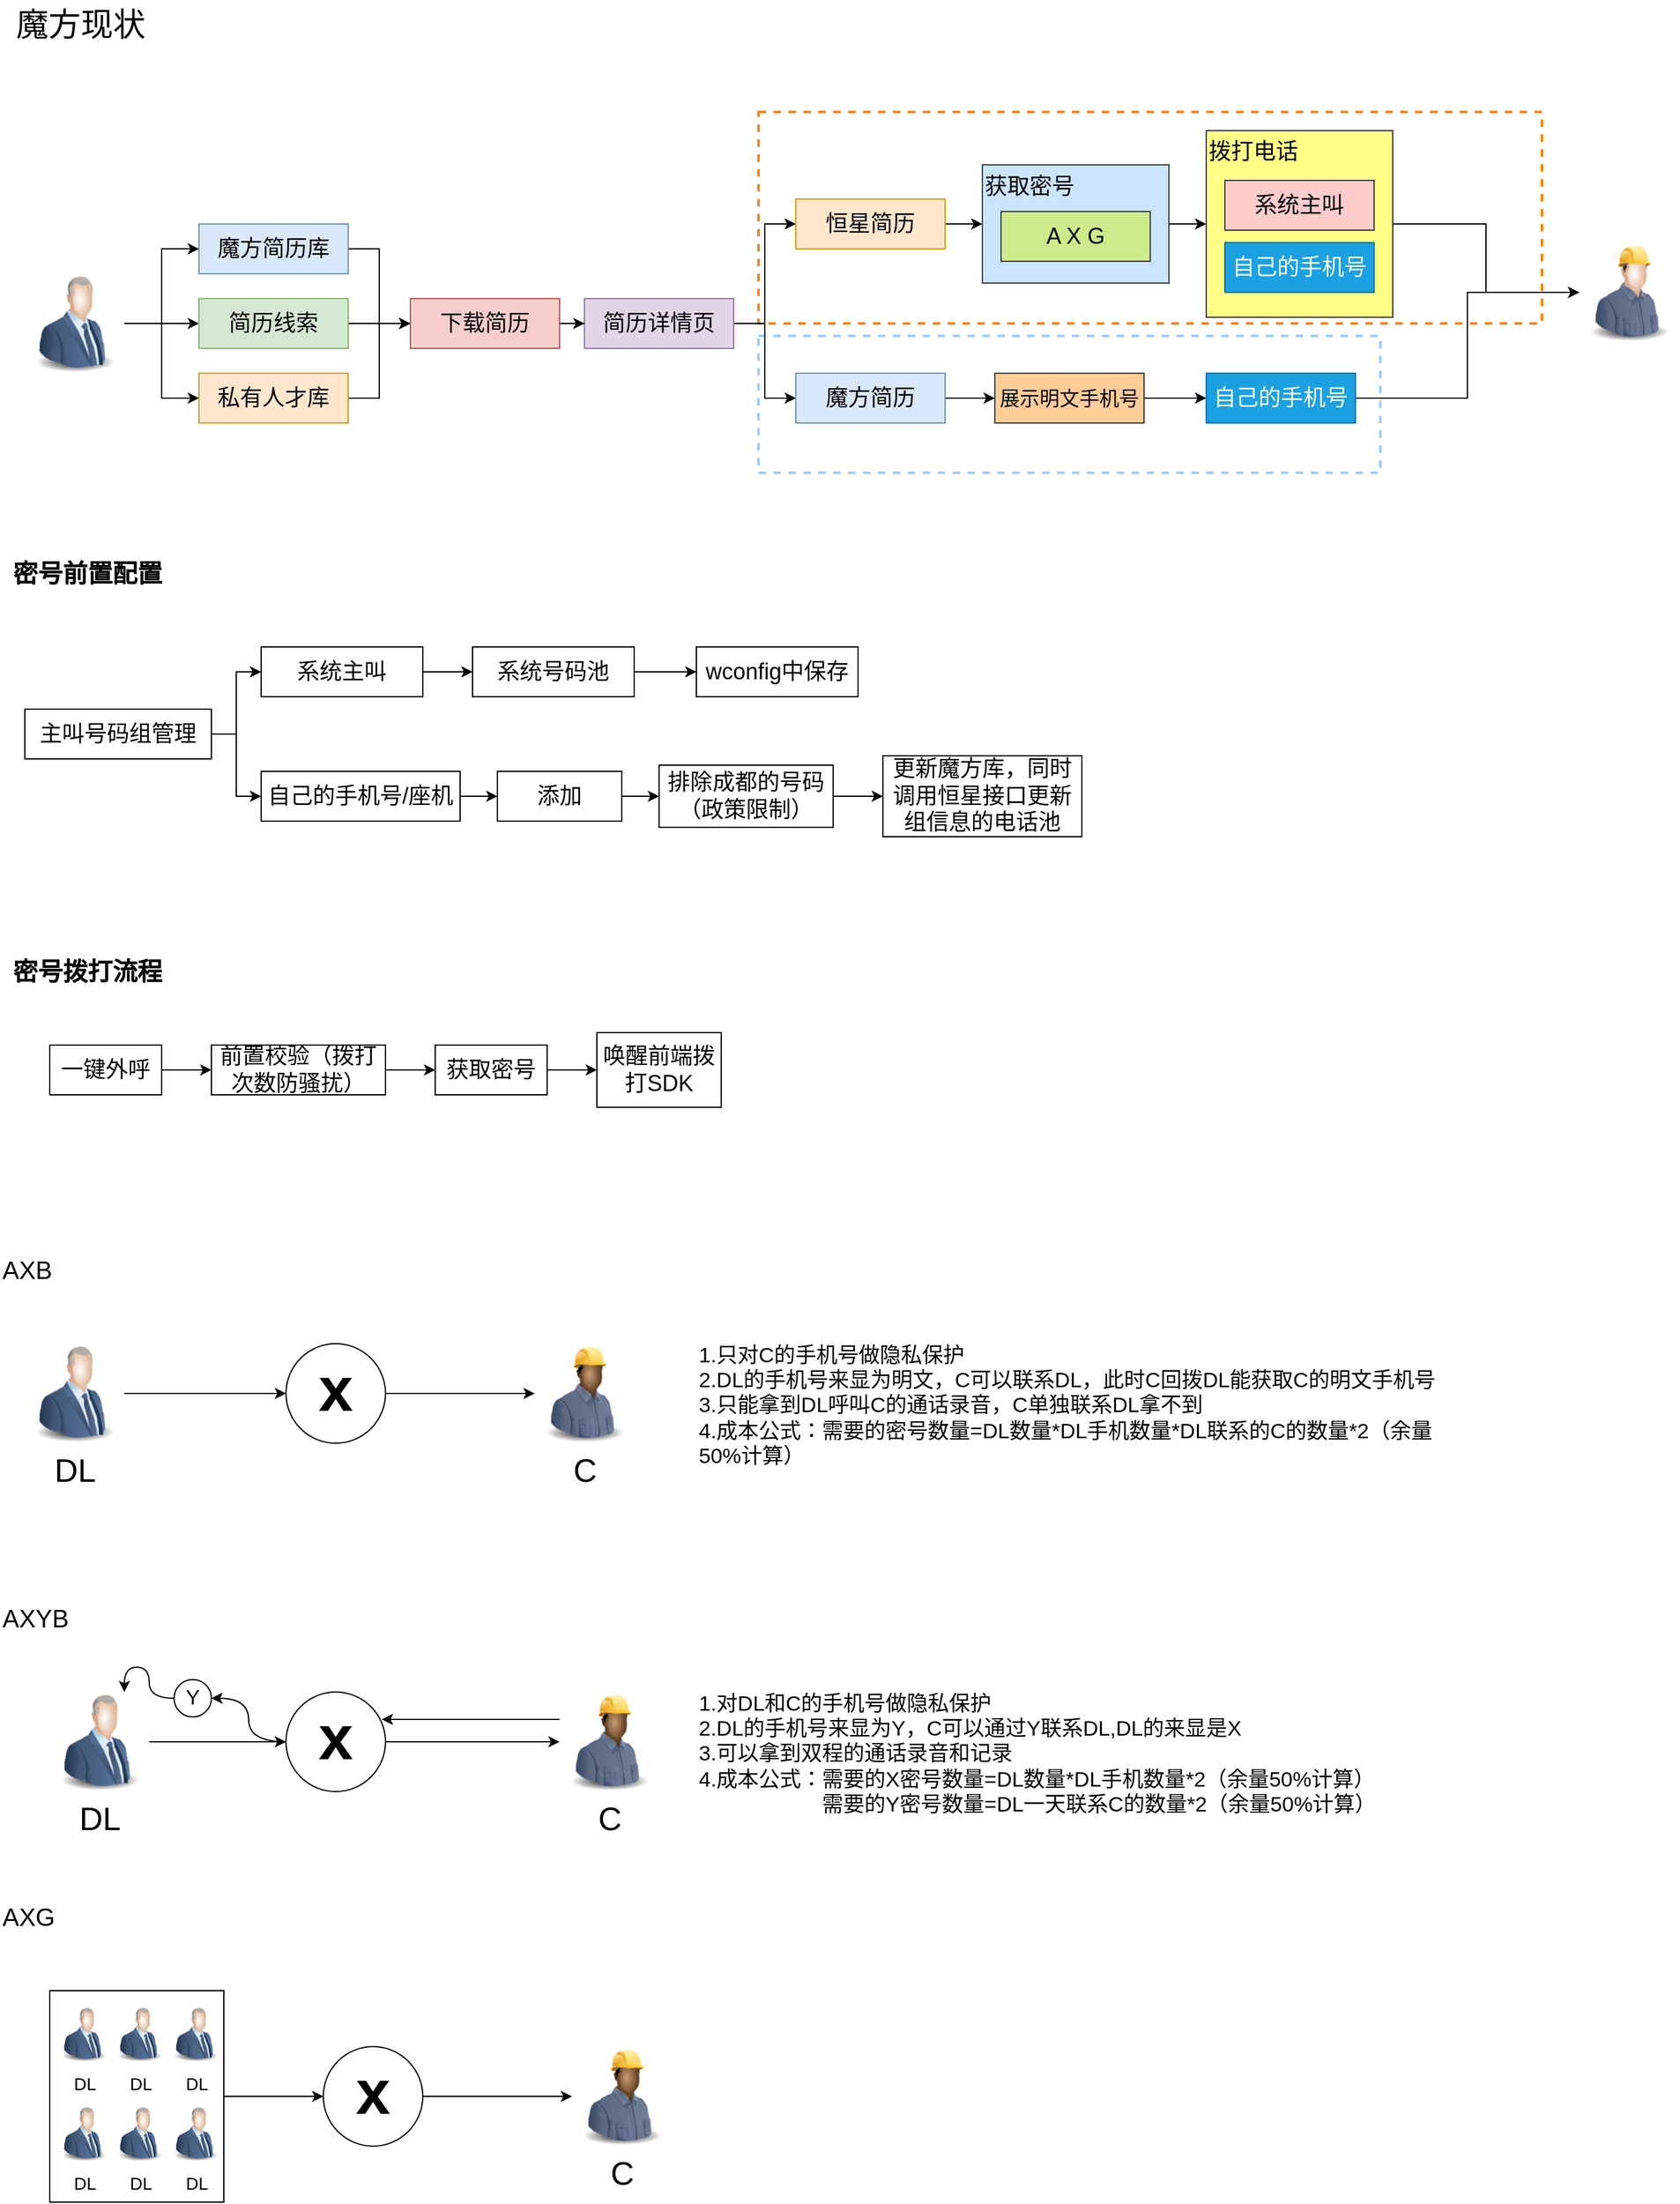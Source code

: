<mxfile version="24.2.1" type="github">
  <diagram name="第 1 页" id="c8fIhuiG2VhrQn8hY_Cm">
    <mxGraphModel dx="1834" dy="1586" grid="1" gridSize="10" guides="1" tooltips="1" connect="1" arrows="1" fold="1" page="0" pageScale="1" pageWidth="827" pageHeight="1169" math="0" shadow="0">
      <root>
        <mxCell id="0" />
        <mxCell id="1" parent="0" />
        <mxCell id="OGyPYaXYTlwn-IDak6KF-35" style="edgeStyle=orthogonalEdgeStyle;rounded=0;orthogonalLoop=1;jettySize=auto;html=1;entryX=0;entryY=0.5;entryDx=0;entryDy=0;" edge="1" parent="1" source="OGyPYaXYTlwn-IDak6KF-34" target="OGyPYaXYTlwn-IDak6KF-27">
          <mxGeometry relative="1" as="geometry" />
        </mxCell>
        <mxCell id="OGyPYaXYTlwn-IDak6KF-34" value="" style="rounded=0;whiteSpace=wrap;html=1;" vertex="1" parent="1">
          <mxGeometry x="-280" y="960" width="140" height="170" as="geometry" />
        </mxCell>
        <mxCell id="uIM-vCdFYYvPqXACWQKx-59" value="" style="rounded=0;whiteSpace=wrap;html=1;dashed=1;strokeColor=#99CCFF;strokeWidth=2;" parent="1" vertex="1">
          <mxGeometry x="290" y="-370" width="500" height="110" as="geometry" />
        </mxCell>
        <mxCell id="uIM-vCdFYYvPqXACWQKx-58" value="" style="rounded=0;whiteSpace=wrap;html=1;dashed=1;strokeColor=#FF8000;strokeWidth=2;" parent="1" vertex="1">
          <mxGeometry x="290" y="-550" width="630" height="170" as="geometry" />
        </mxCell>
        <mxCell id="uIM-vCdFYYvPqXACWQKx-68" style="edgeStyle=orthogonalEdgeStyle;rounded=0;orthogonalLoop=1;jettySize=auto;html=1;entryX=0;entryY=0.5;entryDx=0;entryDy=0;" parent="1" source="uIM-vCdFYYvPqXACWQKx-2" target="uIM-vCdFYYvPqXACWQKx-65" edge="1">
          <mxGeometry relative="1" as="geometry" />
        </mxCell>
        <mxCell id="uIM-vCdFYYvPqXACWQKx-69" style="edgeStyle=orthogonalEdgeStyle;rounded=0;orthogonalLoop=1;jettySize=auto;html=1;entryX=0;entryY=0.5;entryDx=0;entryDy=0;" parent="1" source="uIM-vCdFYYvPqXACWQKx-2" target="uIM-vCdFYYvPqXACWQKx-67" edge="1">
          <mxGeometry relative="1" as="geometry" />
        </mxCell>
        <mxCell id="uIM-vCdFYYvPqXACWQKx-2" value="主叫号码组管理" style="rounded=0;whiteSpace=wrap;html=1;fontSize=18;" parent="1" vertex="1">
          <mxGeometry x="-300" y="-70" width="150" height="40" as="geometry" />
        </mxCell>
        <mxCell id="uIM-vCdFYYvPqXACWQKx-27" style="edgeStyle=orthogonalEdgeStyle;rounded=0;orthogonalLoop=1;jettySize=auto;html=1;entryX=0;entryY=0.5;entryDx=0;entryDy=0;" parent="1" source="uIM-vCdFYYvPqXACWQKx-7" target="uIM-vCdFYYvPqXACWQKx-25" edge="1">
          <mxGeometry relative="1" as="geometry" />
        </mxCell>
        <mxCell id="uIM-vCdFYYvPqXACWQKx-7" value="魔方简历库" style="rounded=0;whiteSpace=wrap;html=1;fontSize=18;fillColor=#dae8fc;strokeColor=#6c8ebf;" parent="1" vertex="1">
          <mxGeometry x="-160" y="-460" width="120" height="40" as="geometry" />
        </mxCell>
        <mxCell id="uIM-vCdFYYvPqXACWQKx-10" style="edgeStyle=orthogonalEdgeStyle;rounded=0;orthogonalLoop=1;jettySize=auto;html=1;entryX=0;entryY=0.5;entryDx=0;entryDy=0;" parent="1" source="uIM-vCdFYYvPqXACWQKx-9" target="uIM-vCdFYYvPqXACWQKx-7" edge="1">
          <mxGeometry relative="1" as="geometry" />
        </mxCell>
        <mxCell id="uIM-vCdFYYvPqXACWQKx-12" style="edgeStyle=orthogonalEdgeStyle;rounded=0;orthogonalLoop=1;jettySize=auto;html=1;entryX=0;entryY=0.5;entryDx=0;entryDy=0;" parent="1" source="uIM-vCdFYYvPqXACWQKx-9" target="uIM-vCdFYYvPqXACWQKx-11" edge="1">
          <mxGeometry relative="1" as="geometry" />
        </mxCell>
        <mxCell id="uIM-vCdFYYvPqXACWQKx-63" style="edgeStyle=orthogonalEdgeStyle;rounded=0;orthogonalLoop=1;jettySize=auto;html=1;entryX=0;entryY=0.5;entryDx=0;entryDy=0;" parent="1" source="uIM-vCdFYYvPqXACWQKx-9" target="uIM-vCdFYYvPqXACWQKx-62" edge="1">
          <mxGeometry relative="1" as="geometry" />
        </mxCell>
        <mxCell id="uIM-vCdFYYvPqXACWQKx-9" value="" style="image;html=1;image=img/lib/clip_art/people/Suit_Man_Blue_128x128.png" parent="1" vertex="1">
          <mxGeometry x="-300" y="-420" width="80" height="80" as="geometry" />
        </mxCell>
        <mxCell id="uIM-vCdFYYvPqXACWQKx-28" style="edgeStyle=orthogonalEdgeStyle;rounded=0;orthogonalLoop=1;jettySize=auto;html=1;entryX=0;entryY=0.5;entryDx=0;entryDy=0;" parent="1" source="uIM-vCdFYYvPqXACWQKx-11" target="uIM-vCdFYYvPqXACWQKx-25" edge="1">
          <mxGeometry relative="1" as="geometry" />
        </mxCell>
        <mxCell id="uIM-vCdFYYvPqXACWQKx-11" value="私有人才库" style="rounded=0;whiteSpace=wrap;html=1;fontSize=18;fillColor=#ffe6cc;strokeColor=#d79b00;" parent="1" vertex="1">
          <mxGeometry x="-160" y="-340" width="120" height="40" as="geometry" />
        </mxCell>
        <mxCell id="uIM-vCdFYYvPqXACWQKx-23" style="edgeStyle=orthogonalEdgeStyle;rounded=0;orthogonalLoop=1;jettySize=auto;html=1;entryX=0;entryY=0.5;entryDx=0;entryDy=0;" parent="1" source="uIM-vCdFYYvPqXACWQKx-13" target="uIM-vCdFYYvPqXACWQKx-22" edge="1">
          <mxGeometry relative="1" as="geometry" />
        </mxCell>
        <mxCell id="uIM-vCdFYYvPqXACWQKx-24" style="edgeStyle=orthogonalEdgeStyle;rounded=0;orthogonalLoop=1;jettySize=auto;html=1;entryX=0;entryY=0.5;entryDx=0;entryDy=0;" parent="1" source="uIM-vCdFYYvPqXACWQKx-13" target="uIM-vCdFYYvPqXACWQKx-19" edge="1">
          <mxGeometry relative="1" as="geometry" />
        </mxCell>
        <mxCell id="uIM-vCdFYYvPqXACWQKx-13" value="简历详情页" style="rounded=0;whiteSpace=wrap;html=1;fontSize=18;fillColor=#e1d5e7;strokeColor=#9673a6;" parent="1" vertex="1">
          <mxGeometry x="150" y="-400" width="120" height="40" as="geometry" />
        </mxCell>
        <mxCell id="uIM-vCdFYYvPqXACWQKx-30" value="" style="edgeStyle=orthogonalEdgeStyle;rounded=0;orthogonalLoop=1;jettySize=auto;html=1;" parent="1" source="uIM-vCdFYYvPqXACWQKx-19" target="uIM-vCdFYYvPqXACWQKx-29" edge="1">
          <mxGeometry relative="1" as="geometry" />
        </mxCell>
        <mxCell id="uIM-vCdFYYvPqXACWQKx-19" value="恒星简历" style="rounded=0;whiteSpace=wrap;html=1;fontSize=18;fillColor=#ffe6cc;strokeColor=#d79b00;" parent="1" vertex="1">
          <mxGeometry x="320" y="-480" width="120" height="40" as="geometry" />
        </mxCell>
        <mxCell id="uIM-vCdFYYvPqXACWQKx-34" value="" style="edgeStyle=orthogonalEdgeStyle;rounded=0;orthogonalLoop=1;jettySize=auto;html=1;" parent="1" source="uIM-vCdFYYvPqXACWQKx-22" target="uIM-vCdFYYvPqXACWQKx-33" edge="1">
          <mxGeometry relative="1" as="geometry" />
        </mxCell>
        <mxCell id="uIM-vCdFYYvPqXACWQKx-22" value="魔方简历" style="rounded=0;whiteSpace=wrap;html=1;fontSize=18;fillColor=#dae8fc;strokeColor=#6c8ebf;" parent="1" vertex="1">
          <mxGeometry x="320" y="-340" width="120" height="40" as="geometry" />
        </mxCell>
        <mxCell id="uIM-vCdFYYvPqXACWQKx-26" style="edgeStyle=orthogonalEdgeStyle;rounded=0;orthogonalLoop=1;jettySize=auto;html=1;entryX=0;entryY=0.5;entryDx=0;entryDy=0;" parent="1" source="uIM-vCdFYYvPqXACWQKx-25" target="uIM-vCdFYYvPqXACWQKx-13" edge="1">
          <mxGeometry relative="1" as="geometry" />
        </mxCell>
        <mxCell id="uIM-vCdFYYvPqXACWQKx-25" value="下载简历" style="rounded=0;whiteSpace=wrap;html=1;fontSize=18;fillColor=#f8cecc;strokeColor=#b85450;" parent="1" vertex="1">
          <mxGeometry x="10" y="-400" width="120" height="40" as="geometry" />
        </mxCell>
        <mxCell id="uIM-vCdFYYvPqXACWQKx-37" style="edgeStyle=orthogonalEdgeStyle;rounded=0;orthogonalLoop=1;jettySize=auto;html=1;entryX=0;entryY=0.5;entryDx=0;entryDy=0;" parent="1" source="uIM-vCdFYYvPqXACWQKx-29" target="uIM-vCdFYYvPqXACWQKx-31" edge="1">
          <mxGeometry relative="1" as="geometry" />
        </mxCell>
        <mxCell id="uIM-vCdFYYvPqXACWQKx-29" value="获取密号" style="rounded=0;whiteSpace=wrap;html=1;fontSize=18;align=left;verticalAlign=top;fillColor=#cce5ff;strokeColor=#36393d;" parent="1" vertex="1">
          <mxGeometry x="470" y="-507.5" width="150" height="95" as="geometry" />
        </mxCell>
        <mxCell id="uIM-vCdFYYvPqXACWQKx-56" style="edgeStyle=orthogonalEdgeStyle;rounded=0;orthogonalLoop=1;jettySize=auto;html=1;" parent="1" source="uIM-vCdFYYvPqXACWQKx-31" target="uIM-vCdFYYvPqXACWQKx-55" edge="1">
          <mxGeometry relative="1" as="geometry" />
        </mxCell>
        <mxCell id="uIM-vCdFYYvPqXACWQKx-31" value="拨打电话" style="rounded=0;whiteSpace=wrap;html=1;fontSize=18;verticalAlign=top;align=left;fillColor=#ffff88;strokeColor=#36393d;" parent="1" vertex="1">
          <mxGeometry x="650" y="-535" width="150" height="150" as="geometry" />
        </mxCell>
        <mxCell id="uIM-vCdFYYvPqXACWQKx-50" style="edgeStyle=orthogonalEdgeStyle;rounded=0;orthogonalLoop=1;jettySize=auto;html=1;entryX=0;entryY=0.5;entryDx=0;entryDy=0;" parent="1" source="uIM-vCdFYYvPqXACWQKx-33" target="uIM-vCdFYYvPqXACWQKx-49" edge="1">
          <mxGeometry relative="1" as="geometry" />
        </mxCell>
        <mxCell id="uIM-vCdFYYvPqXACWQKx-33" value="展示明文手机号" style="rounded=0;whiteSpace=wrap;html=1;fontSize=16;fillColor=#ffcc99;strokeColor=#36393d;" parent="1" vertex="1">
          <mxGeometry x="480" y="-340" width="120" height="40" as="geometry" />
        </mxCell>
        <mxCell id="uIM-vCdFYYvPqXACWQKx-57" style="edgeStyle=orthogonalEdgeStyle;rounded=0;orthogonalLoop=1;jettySize=auto;html=1;entryX=0;entryY=0.5;entryDx=0;entryDy=0;" parent="1" source="uIM-vCdFYYvPqXACWQKx-49" target="uIM-vCdFYYvPqXACWQKx-55" edge="1">
          <mxGeometry relative="1" as="geometry" />
        </mxCell>
        <mxCell id="uIM-vCdFYYvPqXACWQKx-49" value="自己的手机号" style="rounded=0;whiteSpace=wrap;html=1;fontSize=18;fillColor=#1ba1e2;strokeColor=#006EAF;fontColor=#ffffff;" parent="1" vertex="1">
          <mxGeometry x="650" y="-340" width="120" height="40" as="geometry" />
        </mxCell>
        <mxCell id="uIM-vCdFYYvPqXACWQKx-51" value="系统主叫" style="rounded=0;whiteSpace=wrap;html=1;fontSize=18;fillColor=#ffcccc;strokeColor=#36393d;" parent="1" vertex="1">
          <mxGeometry x="665" y="-495" width="120" height="40" as="geometry" />
        </mxCell>
        <mxCell id="uIM-vCdFYYvPqXACWQKx-52" value="自己的手机号" style="rounded=0;whiteSpace=wrap;html=1;fontSize=18;fillColor=#1ba1e2;strokeColor=#006EAF;fontColor=#ffffff;" parent="1" vertex="1">
          <mxGeometry x="665" y="-445" width="120" height="40" as="geometry" />
        </mxCell>
        <mxCell id="uIM-vCdFYYvPqXACWQKx-55" value="" style="image;html=1;image=img/lib/clip_art/people/Construction_Worker_Man_128x128.png" parent="1" vertex="1">
          <mxGeometry x="950" y="-445" width="80" height="80" as="geometry" />
        </mxCell>
        <mxCell id="uIM-vCdFYYvPqXACWQKx-60" value="魔方现状" style="text;html=1;strokeColor=none;fillColor=none;align=center;verticalAlign=middle;whiteSpace=wrap;rounded=0;fontSize=26;" parent="1" vertex="1">
          <mxGeometry x="-320" y="-640" width="130" height="40" as="geometry" />
        </mxCell>
        <mxCell id="uIM-vCdFYYvPqXACWQKx-61" value="A X G" style="rounded=0;whiteSpace=wrap;html=1;fontSize=18;fillColor=#cdeb8b;strokeColor=#36393d;" parent="1" vertex="1">
          <mxGeometry x="485" y="-470" width="120" height="40" as="geometry" />
        </mxCell>
        <mxCell id="uIM-vCdFYYvPqXACWQKx-64" style="edgeStyle=orthogonalEdgeStyle;rounded=0;orthogonalLoop=1;jettySize=auto;html=1;" parent="1" source="uIM-vCdFYYvPqXACWQKx-62" edge="1">
          <mxGeometry relative="1" as="geometry">
            <mxPoint x="10" y="-380" as="targetPoint" />
          </mxGeometry>
        </mxCell>
        <mxCell id="uIM-vCdFYYvPqXACWQKx-62" value="简历线索" style="rounded=0;whiteSpace=wrap;html=1;fontSize=18;fillColor=#d5e8d4;strokeColor=#82b366;" parent="1" vertex="1">
          <mxGeometry x="-160" y="-400" width="120" height="40" as="geometry" />
        </mxCell>
        <mxCell id="uIM-vCdFYYvPqXACWQKx-77" value="" style="edgeStyle=orthogonalEdgeStyle;rounded=0;orthogonalLoop=1;jettySize=auto;html=1;" parent="1" source="uIM-vCdFYYvPqXACWQKx-65" target="uIM-vCdFYYvPqXACWQKx-76" edge="1">
          <mxGeometry relative="1" as="geometry" />
        </mxCell>
        <mxCell id="uIM-vCdFYYvPqXACWQKx-65" value="系统主叫" style="rounded=0;whiteSpace=wrap;html=1;fontSize=18;" parent="1" vertex="1">
          <mxGeometry x="-110" y="-120" width="130" height="40" as="geometry" />
        </mxCell>
        <mxCell id="uIM-vCdFYYvPqXACWQKx-71" value="" style="edgeStyle=orthogonalEdgeStyle;rounded=0;orthogonalLoop=1;jettySize=auto;html=1;" parent="1" source="uIM-vCdFYYvPqXACWQKx-67" target="uIM-vCdFYYvPqXACWQKx-70" edge="1">
          <mxGeometry relative="1" as="geometry" />
        </mxCell>
        <mxCell id="uIM-vCdFYYvPqXACWQKx-67" value="自己的手机号/座机" style="rounded=0;whiteSpace=wrap;html=1;fontSize=18;" parent="1" vertex="1">
          <mxGeometry x="-110" y="-20" width="160" height="40" as="geometry" />
        </mxCell>
        <mxCell id="uIM-vCdFYYvPqXACWQKx-73" value="" style="edgeStyle=orthogonalEdgeStyle;rounded=0;orthogonalLoop=1;jettySize=auto;html=1;" parent="1" source="uIM-vCdFYYvPqXACWQKx-70" target="uIM-vCdFYYvPqXACWQKx-72" edge="1">
          <mxGeometry relative="1" as="geometry" />
        </mxCell>
        <mxCell id="uIM-vCdFYYvPqXACWQKx-70" value="添加" style="rounded=0;whiteSpace=wrap;html=1;fontSize=18;" parent="1" vertex="1">
          <mxGeometry x="80" y="-20" width="100" height="40" as="geometry" />
        </mxCell>
        <mxCell id="uIM-vCdFYYvPqXACWQKx-75" value="" style="edgeStyle=orthogonalEdgeStyle;rounded=0;orthogonalLoop=1;jettySize=auto;html=1;" parent="1" source="uIM-vCdFYYvPqXACWQKx-72" target="uIM-vCdFYYvPqXACWQKx-74" edge="1">
          <mxGeometry relative="1" as="geometry" />
        </mxCell>
        <mxCell id="uIM-vCdFYYvPqXACWQKx-72" value="排除成都的号码（政策限制）" style="rounded=0;whiteSpace=wrap;html=1;fontSize=18;" parent="1" vertex="1">
          <mxGeometry x="210" y="-25" width="140" height="50" as="geometry" />
        </mxCell>
        <mxCell id="uIM-vCdFYYvPqXACWQKx-74" value="更新魔方库，同时调用恒星接口更新组信息的电话池" style="rounded=0;whiteSpace=wrap;html=1;fontSize=18;" parent="1" vertex="1">
          <mxGeometry x="390" y="-32.5" width="160" height="65" as="geometry" />
        </mxCell>
        <mxCell id="uIM-vCdFYYvPqXACWQKx-79" value="" style="edgeStyle=orthogonalEdgeStyle;rounded=0;orthogonalLoop=1;jettySize=auto;html=1;" parent="1" source="uIM-vCdFYYvPqXACWQKx-76" target="uIM-vCdFYYvPqXACWQKx-78" edge="1">
          <mxGeometry relative="1" as="geometry" />
        </mxCell>
        <mxCell id="uIM-vCdFYYvPqXACWQKx-76" value="系统号码池" style="rounded=0;whiteSpace=wrap;html=1;fontSize=18;" parent="1" vertex="1">
          <mxGeometry x="60" y="-120" width="130" height="40" as="geometry" />
        </mxCell>
        <mxCell id="uIM-vCdFYYvPqXACWQKx-78" value="wconfig中保存" style="rounded=0;whiteSpace=wrap;html=1;fontSize=18;" parent="1" vertex="1">
          <mxGeometry x="240" y="-120" width="130" height="40" as="geometry" />
        </mxCell>
        <mxCell id="uIM-vCdFYYvPqXACWQKx-80" value="密号前置配置" style="text;html=1;align=center;verticalAlign=middle;resizable=0;points=[];autosize=1;strokeColor=none;fillColor=none;fontSize=20;fontStyle=1" parent="1" vertex="1">
          <mxGeometry x="-320" y="-200" width="140" height="40" as="geometry" />
        </mxCell>
        <mxCell id="uIM-vCdFYYvPqXACWQKx-81" value="密号拨打流程" style="text;html=1;align=center;verticalAlign=middle;resizable=0;points=[];autosize=1;strokeColor=none;fillColor=none;fontSize=20;fontStyle=1" parent="1" vertex="1">
          <mxGeometry x="-320" y="120" width="140" height="40" as="geometry" />
        </mxCell>
        <mxCell id="uIM-vCdFYYvPqXACWQKx-85" value="" style="edgeStyle=orthogonalEdgeStyle;rounded=0;orthogonalLoop=1;jettySize=auto;html=1;" parent="1" source="uIM-vCdFYYvPqXACWQKx-83" target="uIM-vCdFYYvPqXACWQKx-84" edge="1">
          <mxGeometry relative="1" as="geometry" />
        </mxCell>
        <mxCell id="uIM-vCdFYYvPqXACWQKx-83" value="一键外呼" style="rounded=0;whiteSpace=wrap;html=1;fontSize=18;" parent="1" vertex="1">
          <mxGeometry x="-280" y="200" width="90" height="40" as="geometry" />
        </mxCell>
        <mxCell id="uIM-vCdFYYvPqXACWQKx-87" value="" style="edgeStyle=orthogonalEdgeStyle;rounded=0;orthogonalLoop=1;jettySize=auto;html=1;" parent="1" source="uIM-vCdFYYvPqXACWQKx-84" target="uIM-vCdFYYvPqXACWQKx-86" edge="1">
          <mxGeometry relative="1" as="geometry" />
        </mxCell>
        <mxCell id="uIM-vCdFYYvPqXACWQKx-84" value="前置校验（拨打次数防骚扰）" style="rounded=0;whiteSpace=wrap;html=1;fontSize=18;" parent="1" vertex="1">
          <mxGeometry x="-150" y="200" width="140" height="40" as="geometry" />
        </mxCell>
        <mxCell id="uIM-vCdFYYvPqXACWQKx-89" value="" style="edgeStyle=orthogonalEdgeStyle;rounded=0;orthogonalLoop=1;jettySize=auto;html=1;" parent="1" source="uIM-vCdFYYvPqXACWQKx-86" target="uIM-vCdFYYvPqXACWQKx-88" edge="1">
          <mxGeometry relative="1" as="geometry" />
        </mxCell>
        <mxCell id="uIM-vCdFYYvPqXACWQKx-86" value="获取密号" style="rounded=0;whiteSpace=wrap;html=1;fontSize=18;" parent="1" vertex="1">
          <mxGeometry x="30" y="200" width="90" height="40" as="geometry" />
        </mxCell>
        <mxCell id="uIM-vCdFYYvPqXACWQKx-88" value="唤醒前端拨打SDK" style="rounded=0;whiteSpace=wrap;html=1;fontSize=18;" parent="1" vertex="1">
          <mxGeometry x="160" y="190" width="100" height="60" as="geometry" />
        </mxCell>
        <mxCell id="uIM-vCdFYYvPqXACWQKx-90" value="AXB" style="text;html=1;align=left;verticalAlign=middle;resizable=0;points=[];autosize=1;strokeColor=none;fillColor=none;fontSize=20;" parent="1" vertex="1">
          <mxGeometry x="-320" y="360" width="60" height="40" as="geometry" />
        </mxCell>
        <mxCell id="uIM-vCdFYYvPqXACWQKx-91" value="AXYB" style="text;html=1;align=left;verticalAlign=middle;resizable=0;points=[];autosize=1;strokeColor=none;fillColor=none;fontSize=20;" parent="1" vertex="1">
          <mxGeometry x="-320" y="640" width="80" height="40" as="geometry" />
        </mxCell>
        <mxCell id="uIM-vCdFYYvPqXACWQKx-93" value="AXG" style="text;html=1;align=left;verticalAlign=middle;resizable=0;points=[];autosize=1;strokeColor=none;fillColor=none;fontSize=20;" parent="1" vertex="1">
          <mxGeometry x="-320" y="880" width="70" height="40" as="geometry" />
        </mxCell>
        <mxCell id="OGyPYaXYTlwn-IDak6KF-4" style="edgeStyle=orthogonalEdgeStyle;rounded=0;orthogonalLoop=1;jettySize=auto;html=1;entryX=0;entryY=0.5;entryDx=0;entryDy=0;" edge="1" parent="1" source="OGyPYaXYTlwn-IDak6KF-1" target="OGyPYaXYTlwn-IDak6KF-3">
          <mxGeometry relative="1" as="geometry" />
        </mxCell>
        <mxCell id="OGyPYaXYTlwn-IDak6KF-1" value="DL" style="image;html=1;image=img/lib/clip_art/people/Suit_Man_Blue_128x128.png;fontSize=26;" vertex="1" parent="1">
          <mxGeometry x="-300" y="440" width="80" height="80" as="geometry" />
        </mxCell>
        <mxCell id="OGyPYaXYTlwn-IDak6KF-2" value="C" style="image;html=1;image=img/lib/clip_art/people/Construction_Worker_Man_Black_128x128.png;fontSize=26;" vertex="1" parent="1">
          <mxGeometry x="110" y="440" width="80" height="80" as="geometry" />
        </mxCell>
        <mxCell id="OGyPYaXYTlwn-IDak6KF-5" style="edgeStyle=orthogonalEdgeStyle;rounded=0;orthogonalLoop=1;jettySize=auto;html=1;" edge="1" parent="1" source="OGyPYaXYTlwn-IDak6KF-3" target="OGyPYaXYTlwn-IDak6KF-2">
          <mxGeometry relative="1" as="geometry" />
        </mxCell>
        <mxCell id="OGyPYaXYTlwn-IDak6KF-3" value="x" style="ellipse;whiteSpace=wrap;html=1;aspect=fixed;fontSize=50;fontStyle=1;align=center;verticalAlign=top;" vertex="1" parent="1">
          <mxGeometry x="-90" y="440" width="80" height="80" as="geometry" />
        </mxCell>
        <mxCell id="OGyPYaXYTlwn-IDak6KF-7" value="1.只对C的手机号做隐私保护&lt;br style=&quot;font-size: 17px;&quot;&gt;2.DL的手机号来显为明文，C可以联系DL，此时C回拨DL能获取C的明文手机号&lt;br&gt;3.只能拿到DL呼叫C的通话录音，C单独联系DL拿不到&lt;div&gt;4.成本公式：需要的密号数量=DL数量*DL手机数量*DL联系的C的数量*2（余量50%计算）&lt;/div&gt;" style="text;html=1;align=left;verticalAlign=middle;whiteSpace=wrap;rounded=0;fontSize=17;" vertex="1" parent="1">
          <mxGeometry x="240" y="440" width="610" height="100" as="geometry" />
        </mxCell>
        <mxCell id="OGyPYaXYTlwn-IDak6KF-8" style="edgeStyle=orthogonalEdgeStyle;rounded=0;orthogonalLoop=1;jettySize=auto;html=1;entryX=0;entryY=0.5;entryDx=0;entryDy=0;" edge="1" parent="1" source="OGyPYaXYTlwn-IDak6KF-9" target="OGyPYaXYTlwn-IDak6KF-12">
          <mxGeometry relative="1" as="geometry" />
        </mxCell>
        <mxCell id="OGyPYaXYTlwn-IDak6KF-9" value="DL" style="image;html=1;image=img/lib/clip_art/people/Suit_Man_Blue_128x128.png;fontSize=26;" vertex="1" parent="1">
          <mxGeometry x="-280" y="720" width="80" height="80" as="geometry" />
        </mxCell>
        <mxCell id="OGyPYaXYTlwn-IDak6KF-10" value="C" style="image;html=1;image=img/lib/clip_art/people/Construction_Worker_Man_Black_128x128.png;fontSize=26;" vertex="1" parent="1">
          <mxGeometry x="130" y="720" width="80" height="80" as="geometry" />
        </mxCell>
        <mxCell id="OGyPYaXYTlwn-IDak6KF-11" style="edgeStyle=orthogonalEdgeStyle;rounded=0;orthogonalLoop=1;jettySize=auto;html=1;" edge="1" parent="1" source="OGyPYaXYTlwn-IDak6KF-12" target="OGyPYaXYTlwn-IDak6KF-10">
          <mxGeometry relative="1" as="geometry" />
        </mxCell>
        <mxCell id="OGyPYaXYTlwn-IDak6KF-15" style="edgeStyle=orthogonalEdgeStyle;rounded=0;orthogonalLoop=1;jettySize=auto;html=1;entryX=1;entryY=0.5;entryDx=0;entryDy=0;curved=1;" edge="1" parent="1" source="OGyPYaXYTlwn-IDak6KF-12" target="OGyPYaXYTlwn-IDak6KF-13">
          <mxGeometry relative="1" as="geometry" />
        </mxCell>
        <mxCell id="OGyPYaXYTlwn-IDak6KF-12" value="x" style="ellipse;whiteSpace=wrap;html=1;aspect=fixed;fontSize=50;fontStyle=1;align=center;verticalAlign=top;" vertex="1" parent="1">
          <mxGeometry x="-90" y="720" width="80" height="80" as="geometry" />
        </mxCell>
        <mxCell id="OGyPYaXYTlwn-IDak6KF-16" style="edgeStyle=orthogonalEdgeStyle;rounded=0;orthogonalLoop=1;jettySize=auto;html=1;entryX=0.75;entryY=0;entryDx=0;entryDy=0;curved=1;" edge="1" parent="1" source="OGyPYaXYTlwn-IDak6KF-13" target="OGyPYaXYTlwn-IDak6KF-9">
          <mxGeometry relative="1" as="geometry" />
        </mxCell>
        <mxCell id="OGyPYaXYTlwn-IDak6KF-13" value="Y" style="ellipse;whiteSpace=wrap;html=1;aspect=fixed;fontSize=17;" vertex="1" parent="1">
          <mxGeometry x="-180" y="710" width="30" height="30" as="geometry" />
        </mxCell>
        <mxCell id="OGyPYaXYTlwn-IDak6KF-14" style="edgeStyle=orthogonalEdgeStyle;rounded=0;orthogonalLoop=1;jettySize=auto;html=1;entryX=0.963;entryY=0.275;entryDx=0;entryDy=0;entryPerimeter=0;" edge="1" parent="1" source="OGyPYaXYTlwn-IDak6KF-10" target="OGyPYaXYTlwn-IDak6KF-12">
          <mxGeometry relative="1" as="geometry">
            <Array as="points">
              <mxPoint x="100" y="742" />
              <mxPoint x="100" y="742" />
            </Array>
          </mxGeometry>
        </mxCell>
        <mxCell id="OGyPYaXYTlwn-IDak6KF-17" value="1.对DL和C的手机号做隐私保护&lt;br style=&quot;font-size: 17px;&quot;&gt;2.DL的手机号来显为Y，C可以通过Y联系DL,DL的来显是X&lt;br&gt;3.可以拿到双程的通话录音和记录&lt;div&gt;4.成本公式：需要的X密号数量=DL数量*DL手机数量*2（余量50%计算）&lt;br&gt;&amp;nbsp; &amp;nbsp; &amp;nbsp; &amp;nbsp; &amp;nbsp; &amp;nbsp; &amp;nbsp; &amp;nbsp; &amp;nbsp; &amp;nbsp; &amp;nbsp;需要的Y密号数量=DL一天联系C的数量*2&lt;span style=&quot;background-color: initial;&quot;&gt;（余量50%计算）&lt;/span&gt;&lt;/div&gt;" style="text;html=1;align=left;verticalAlign=middle;whiteSpace=wrap;rounded=0;fontSize=17;" vertex="1" parent="1">
          <mxGeometry x="240" y="720" width="580" height="100" as="geometry" />
        </mxCell>
        <mxCell id="OGyPYaXYTlwn-IDak6KF-24" value="DL" style="image;html=1;image=img/lib/clip_art/people/Suit_Man_Blue_128x128.png;fontSize=14;" vertex="1" parent="1">
          <mxGeometry x="-275" y="970" width="45" height="50" as="geometry" />
        </mxCell>
        <mxCell id="OGyPYaXYTlwn-IDak6KF-25" value="C" style="image;html=1;image=img/lib/clip_art/people/Construction_Worker_Man_Black_128x128.png;fontSize=26;" vertex="1" parent="1">
          <mxGeometry x="140" y="1005" width="80" height="80" as="geometry" />
        </mxCell>
        <mxCell id="OGyPYaXYTlwn-IDak6KF-26" style="edgeStyle=orthogonalEdgeStyle;rounded=0;orthogonalLoop=1;jettySize=auto;html=1;" edge="1" parent="1" source="OGyPYaXYTlwn-IDak6KF-27" target="OGyPYaXYTlwn-IDak6KF-25">
          <mxGeometry relative="1" as="geometry" />
        </mxCell>
        <mxCell id="OGyPYaXYTlwn-IDak6KF-27" value="x" style="ellipse;whiteSpace=wrap;html=1;aspect=fixed;fontSize=50;fontStyle=1;align=center;verticalAlign=top;" vertex="1" parent="1">
          <mxGeometry x="-60" y="1005" width="80" height="80" as="geometry" />
        </mxCell>
        <mxCell id="OGyPYaXYTlwn-IDak6KF-29" value="DL" style="image;html=1;image=img/lib/clip_art/people/Suit_Man_Blue_128x128.png;fontSize=14;" vertex="1" parent="1">
          <mxGeometry x="-230" y="970" width="45" height="50" as="geometry" />
        </mxCell>
        <mxCell id="OGyPYaXYTlwn-IDak6KF-30" value="DL" style="image;html=1;image=img/lib/clip_art/people/Suit_Man_Blue_128x128.png;fontSize=14;" vertex="1" parent="1">
          <mxGeometry x="-185" y="970" width="45" height="50" as="geometry" />
        </mxCell>
        <mxCell id="OGyPYaXYTlwn-IDak6KF-31" value="DL" style="image;html=1;image=img/lib/clip_art/people/Suit_Man_Blue_128x128.png;fontSize=14;" vertex="1" parent="1">
          <mxGeometry x="-275" y="1050" width="45" height="50" as="geometry" />
        </mxCell>
        <mxCell id="OGyPYaXYTlwn-IDak6KF-32" value="DL" style="image;html=1;image=img/lib/clip_art/people/Suit_Man_Blue_128x128.png;fontSize=14;" vertex="1" parent="1">
          <mxGeometry x="-230" y="1050" width="45" height="50" as="geometry" />
        </mxCell>
        <mxCell id="OGyPYaXYTlwn-IDak6KF-33" value="DL" style="image;html=1;image=img/lib/clip_art/people/Suit_Man_Blue_128x128.png;fontSize=14;" vertex="1" parent="1">
          <mxGeometry x="-185" y="1050" width="45" height="50" as="geometry" />
        </mxCell>
      </root>
    </mxGraphModel>
  </diagram>
</mxfile>
